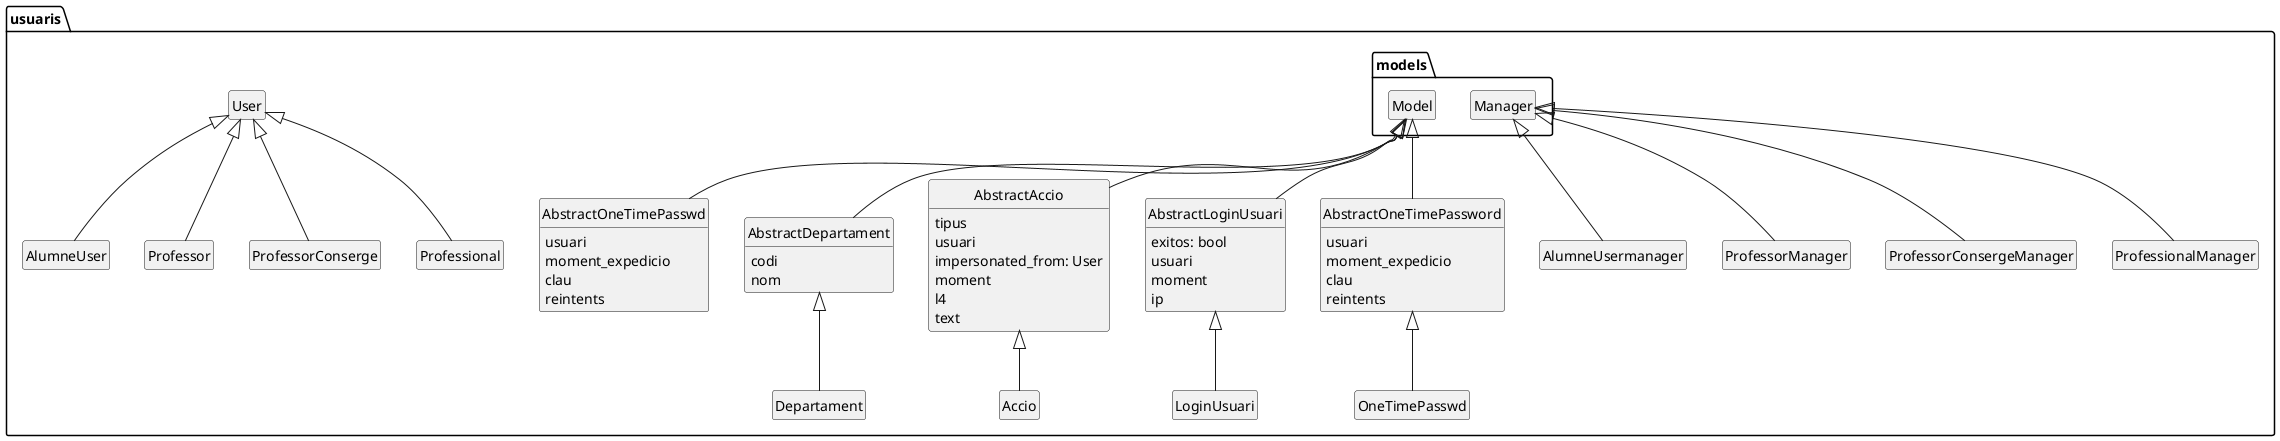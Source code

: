 @startuml
hide circle
hide empty members

package usuaris {
    class AbstractOneTimePasswd extends models.Model {
        usuari
        moment_expedicio
        clau
        reintents
    }

    class AbstractDepartament extends models.Model {
        codi
        nom
    }

    class AbstractAccio extends models.Model {
        tipus
        usuari
        impersonated_from: User
        moment
        l4
        text
    }

    class AbstractLoginUsuari extends models.Model {
        exitos: bool
        usuari
        moment
        ip
    }
    class AbstractOneTimePassword extends models.Model {
        usuari
        moment_expedicio
        clau
        reintents
    }

    class Departament extends AbstractDepartament
    class AlumneUsermanager extends models.Manager
    class AlumneUser extends User
    class ProfessorManager extends models.Manager
    class Professor extends User
    class ProfessorConsergeManager extends models.Manager
    class ProfessorConserge extends User
    class ProfessionalManager extends models.Manager
    class Professional extends User
    class Accio extends AbstractAccio
    class LoginUsuari extends AbstractLoginUsuari
    class OneTimePasswd extends AbstractOneTimePassword

}
@enduml
